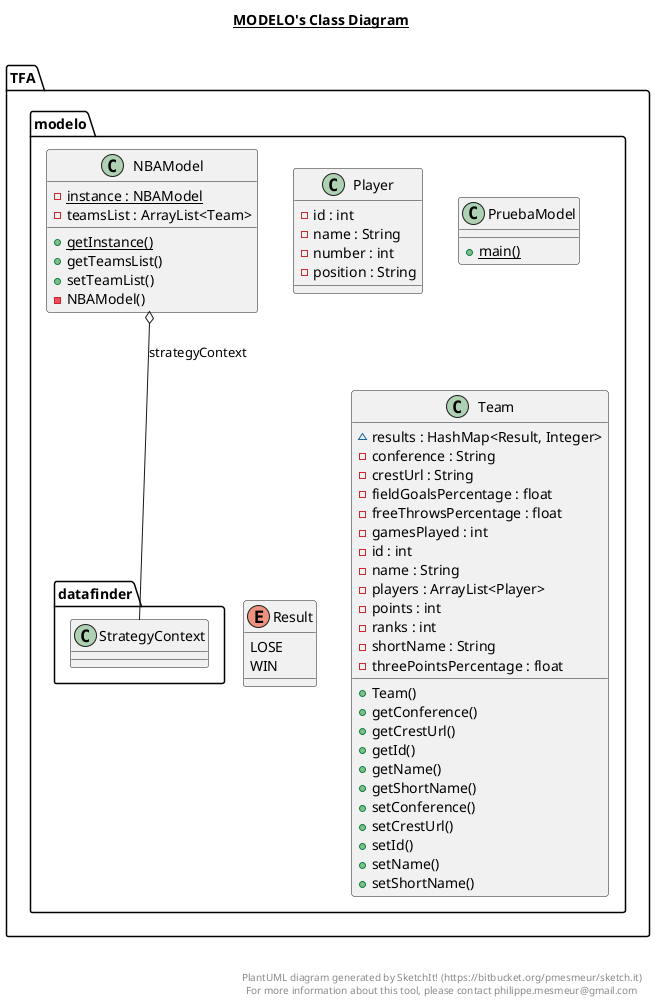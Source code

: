 @startuml

title __MODELO's Class Diagram__\n

  namespace TFA {
    namespace modelo {
      class TFA.modelo.NBAModel {
          {static} - instance : NBAModel
          - teamsList : ArrayList<Team>
          {static} + getInstance()
          + getTeamsList()
          + setTeamList()
          - NBAModel()
      }
    }
  }
  

  namespace TFA {
    namespace modelo {
      class TFA.modelo.Player {
          - id : int
          - name : String
          - number : int
          - position : String
      }
    }
  }
  

  namespace TFA {
    namespace modelo {
      class TFA.modelo.PruebaModel {
          {static} + main()
      }
    }
  }
  

  namespace TFA {
    namespace modelo {
      enum Result {
        LOSE
        WIN
      }
    }
  }
  

  namespace TFA {
    namespace modelo {
      class TFA.modelo.Team {
          ~ results : HashMap<Result, Integer>
          - conference : String
          - crestUrl : String
          - fieldGoalsPercentage : float
          - freeThrowsPercentage : float
          - gamesPlayed : int
          - id : int
          - name : String
          - players : ArrayList<Player>
          - points : int
          - ranks : int
          - shortName : String
          - threePointsPercentage : float
          + Team()
          + getConference()
          + getCrestUrl()
          + getId()
          + getName()
          + getShortName()
          + setConference()
          + setCrestUrl()
          + setId()
          + setName()
          + setShortName()
      }
    }
  }
  

  TFA.modelo.NBAModel o-- TFA.modelo.datafinder.StrategyContext : strategyContext


right footer


PlantUML diagram generated by SketchIt! (https://bitbucket.org/pmesmeur/sketch.it)
For more information about this tool, please contact philippe.mesmeur@gmail.com
endfooter

@enduml
